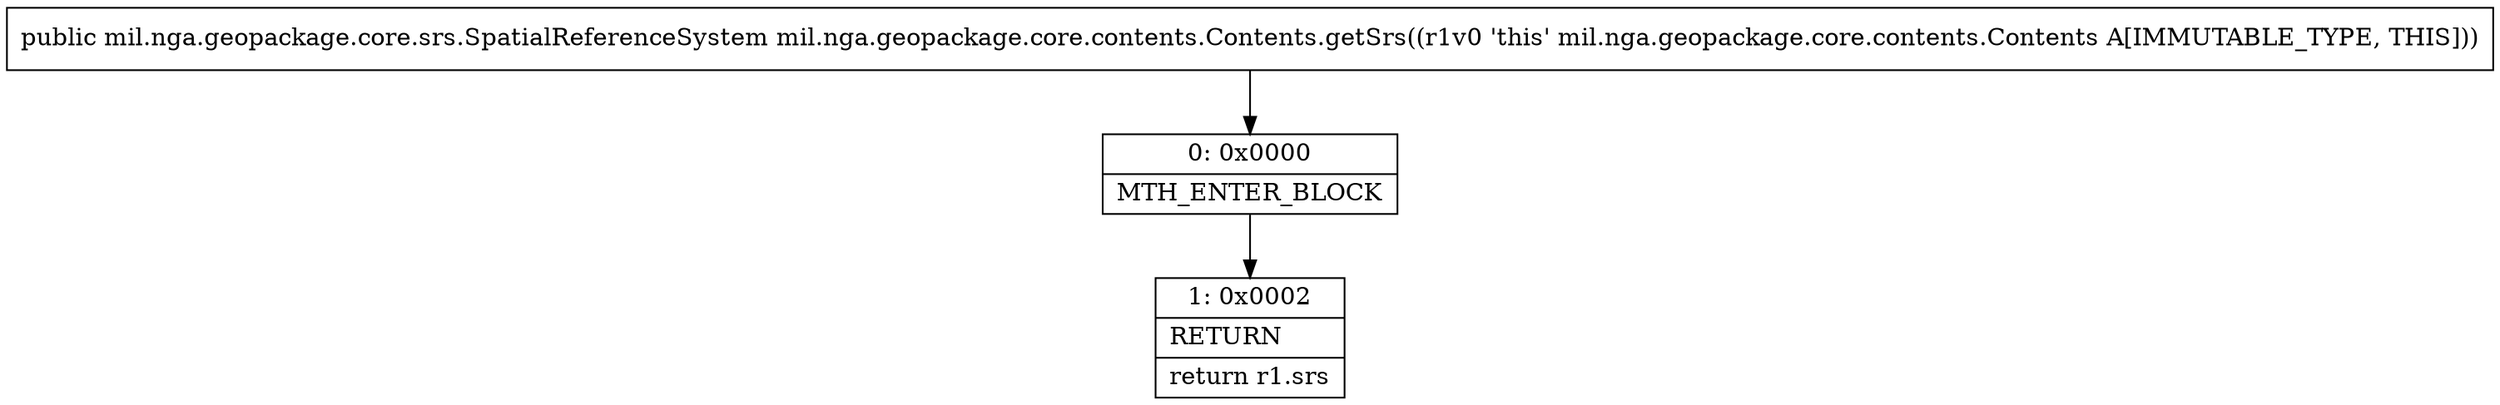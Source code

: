 digraph "CFG formil.nga.geopackage.core.contents.Contents.getSrs()Lmil\/nga\/geopackage\/core\/srs\/SpatialReferenceSystem;" {
Node_0 [shape=record,label="{0\:\ 0x0000|MTH_ENTER_BLOCK\l}"];
Node_1 [shape=record,label="{1\:\ 0x0002|RETURN\l|return r1.srs\l}"];
MethodNode[shape=record,label="{public mil.nga.geopackage.core.srs.SpatialReferenceSystem mil.nga.geopackage.core.contents.Contents.getSrs((r1v0 'this' mil.nga.geopackage.core.contents.Contents A[IMMUTABLE_TYPE, THIS])) }"];
MethodNode -> Node_0;
Node_0 -> Node_1;
}

